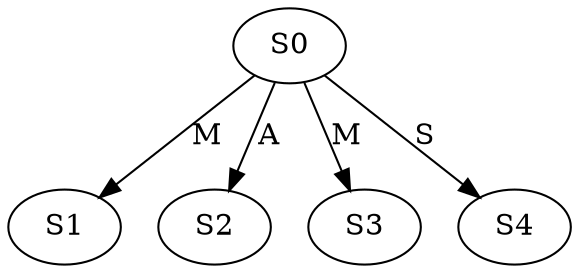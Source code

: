 strict digraph  {
	S0 -> S1 [ label = M ];
	S0 -> S2 [ label = A ];
	S0 -> S3 [ label = M ];
	S0 -> S4 [ label = S ];
}
